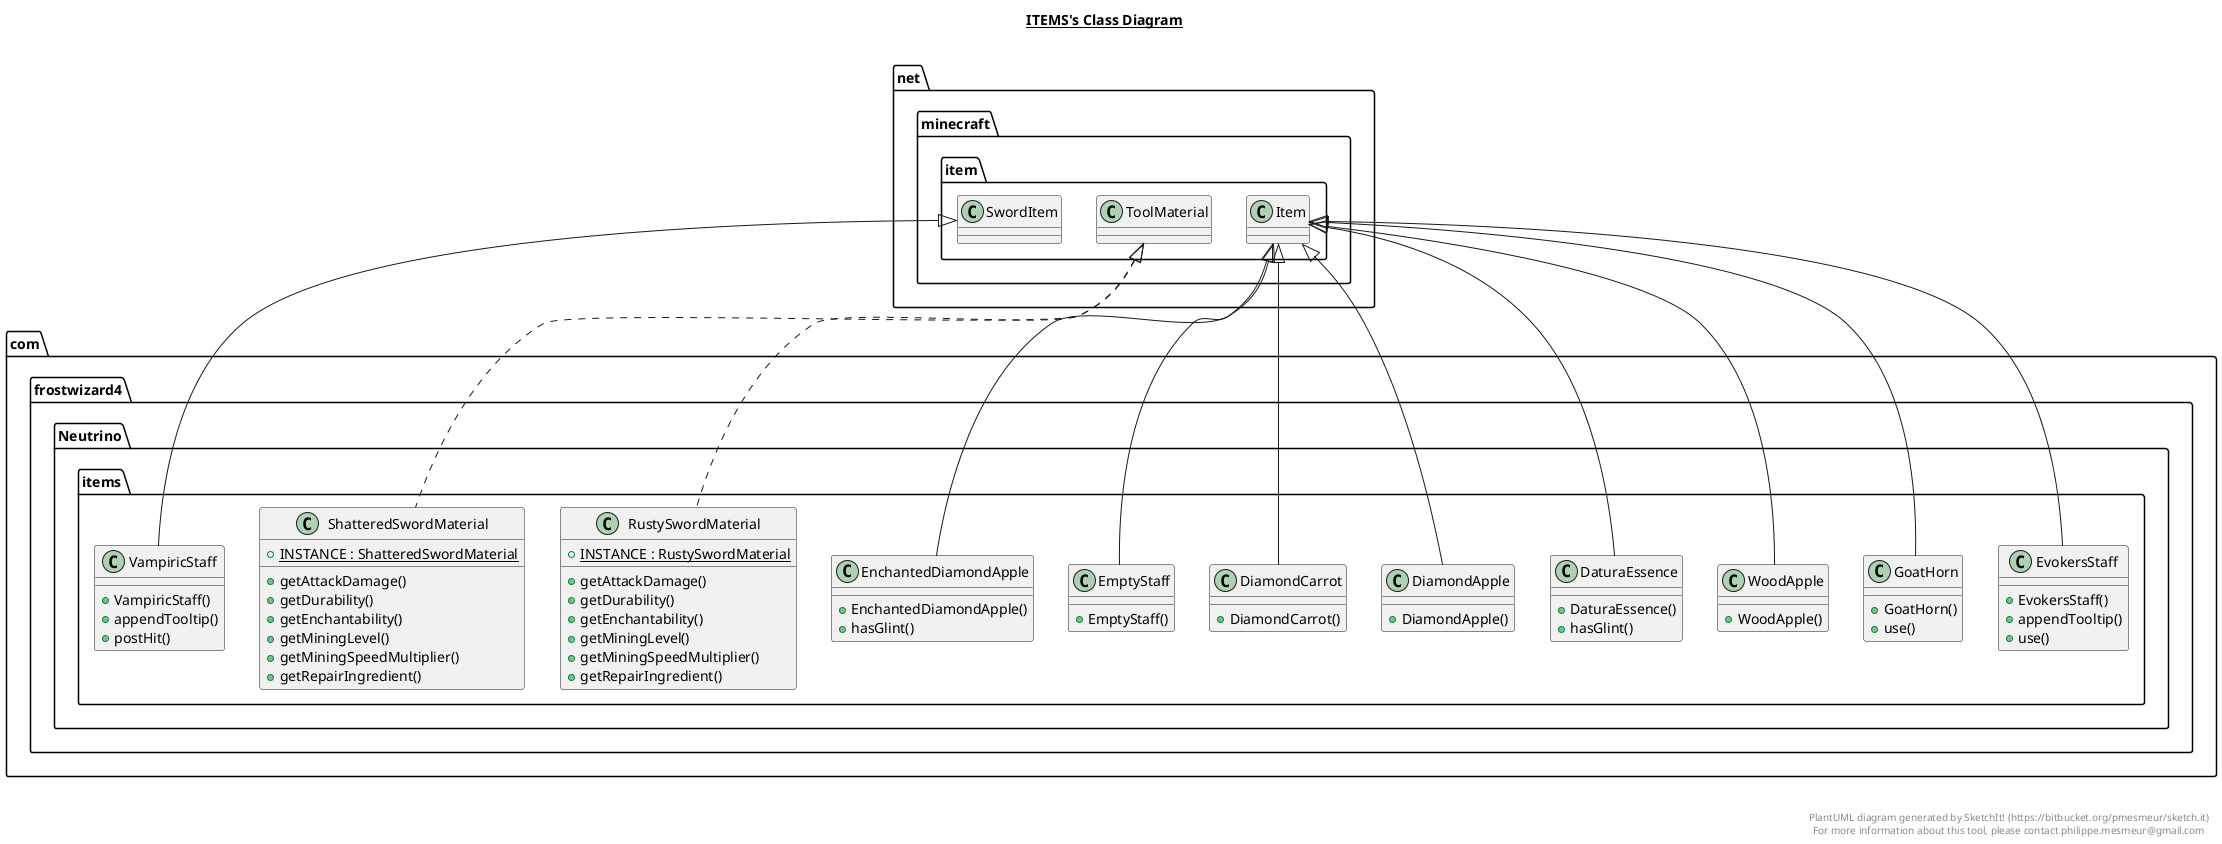 @startuml

title __ITEMS's Class Diagram__\n

  namespace com.frostwizard4.Neutrino {
    namespace items {
      class com.frostwizard4.Neutrino.items.DaturaEssence {
          + DaturaEssence()
          + hasGlint()
      }
    }
  }
  

  namespace com.frostwizard4.Neutrino {
    namespace items {
      class com.frostwizard4.Neutrino.items.DiamondApple {
          + DiamondApple()
      }
    }
  }
  

  namespace com.frostwizard4.Neutrino {
    namespace items {
      class com.frostwizard4.Neutrino.items.DiamondCarrot {
          + DiamondCarrot()
      }
    }
  }
  

  namespace com.frostwizard4.Neutrino {
    namespace items {
      class com.frostwizard4.Neutrino.items.EmptyStaff {
          + EmptyStaff()
      }
    }
  }
  

  namespace com.frostwizard4.Neutrino {
    namespace items {
      class com.frostwizard4.Neutrino.items.EnchantedDiamondApple {
          + EnchantedDiamondApple()
          + hasGlint()
      }
    }
  }
  

  namespace com.frostwizard4.Neutrino {
    namespace items {
      class com.frostwizard4.Neutrino.items.EvokersStaff {
          + EvokersStaff()
          + appendTooltip()
          + use()
      }
    }
  }
  

  namespace com.frostwizard4.Neutrino {
    namespace items {
      class com.frostwizard4.Neutrino.items.GoatHorn {
          + GoatHorn()
          + use()
      }
    }
  }
  

  namespace com.frostwizard4.Neutrino {
    namespace items {
      class com.frostwizard4.Neutrino.items.RustySwordMaterial {
          {static} + INSTANCE : RustySwordMaterial
          + getAttackDamage()
          + getDurability()
          + getEnchantability()
          + getMiningLevel()
          + getMiningSpeedMultiplier()
          + getRepairIngredient()
      }
    }
  }
  

  namespace com.frostwizard4.Neutrino {
    namespace items {
      class com.frostwizard4.Neutrino.items.ShatteredSwordMaterial {
          {static} + INSTANCE : ShatteredSwordMaterial
          + getAttackDamage()
          + getDurability()
          + getEnchantability()
          + getMiningLevel()
          + getMiningSpeedMultiplier()
          + getRepairIngredient()
      }
    }
  }
  

  namespace com.frostwizard4.Neutrino {
    namespace items {
      class com.frostwizard4.Neutrino.items.VampiricStaff {
          + VampiricStaff()
          + appendTooltip()
          + postHit()
      }
    }
  }
  

  namespace com.frostwizard4.Neutrino {
    namespace items {
      class com.frostwizard4.Neutrino.items.WoodApple {
          + WoodApple()
      }
    }
  }
  

  com.frostwizard4.Neutrino.items.DaturaEssence -up-|> net.minecraft.item.Item
  com.frostwizard4.Neutrino.items.DiamondApple -up-|> net.minecraft.item.Item
  com.frostwizard4.Neutrino.items.DiamondCarrot -up-|> net.minecraft.item.Item
  com.frostwizard4.Neutrino.items.EmptyStaff -up-|> net.minecraft.item.Item
  com.frostwizard4.Neutrino.items.EnchantedDiamondApple -up-|> net.minecraft.item.Item
  com.frostwizard4.Neutrino.items.EvokersStaff -up-|> net.minecraft.item.Item
  com.frostwizard4.Neutrino.items.GoatHorn -up-|> net.minecraft.item.Item
  com.frostwizard4.Neutrino.items.RustySwordMaterial .up.|> net.minecraft.item.ToolMaterial
  com.frostwizard4.Neutrino.items.ShatteredSwordMaterial .up.|> net.minecraft.item.ToolMaterial
  com.frostwizard4.Neutrino.items.VampiricStaff -up-|> net.minecraft.item.SwordItem
  com.frostwizard4.Neutrino.items.WoodApple -up-|> net.minecraft.item.Item


right footer


PlantUML diagram generated by SketchIt! (https://bitbucket.org/pmesmeur/sketch.it)
For more information about this tool, please contact philippe.mesmeur@gmail.com
endfooter

@enduml
